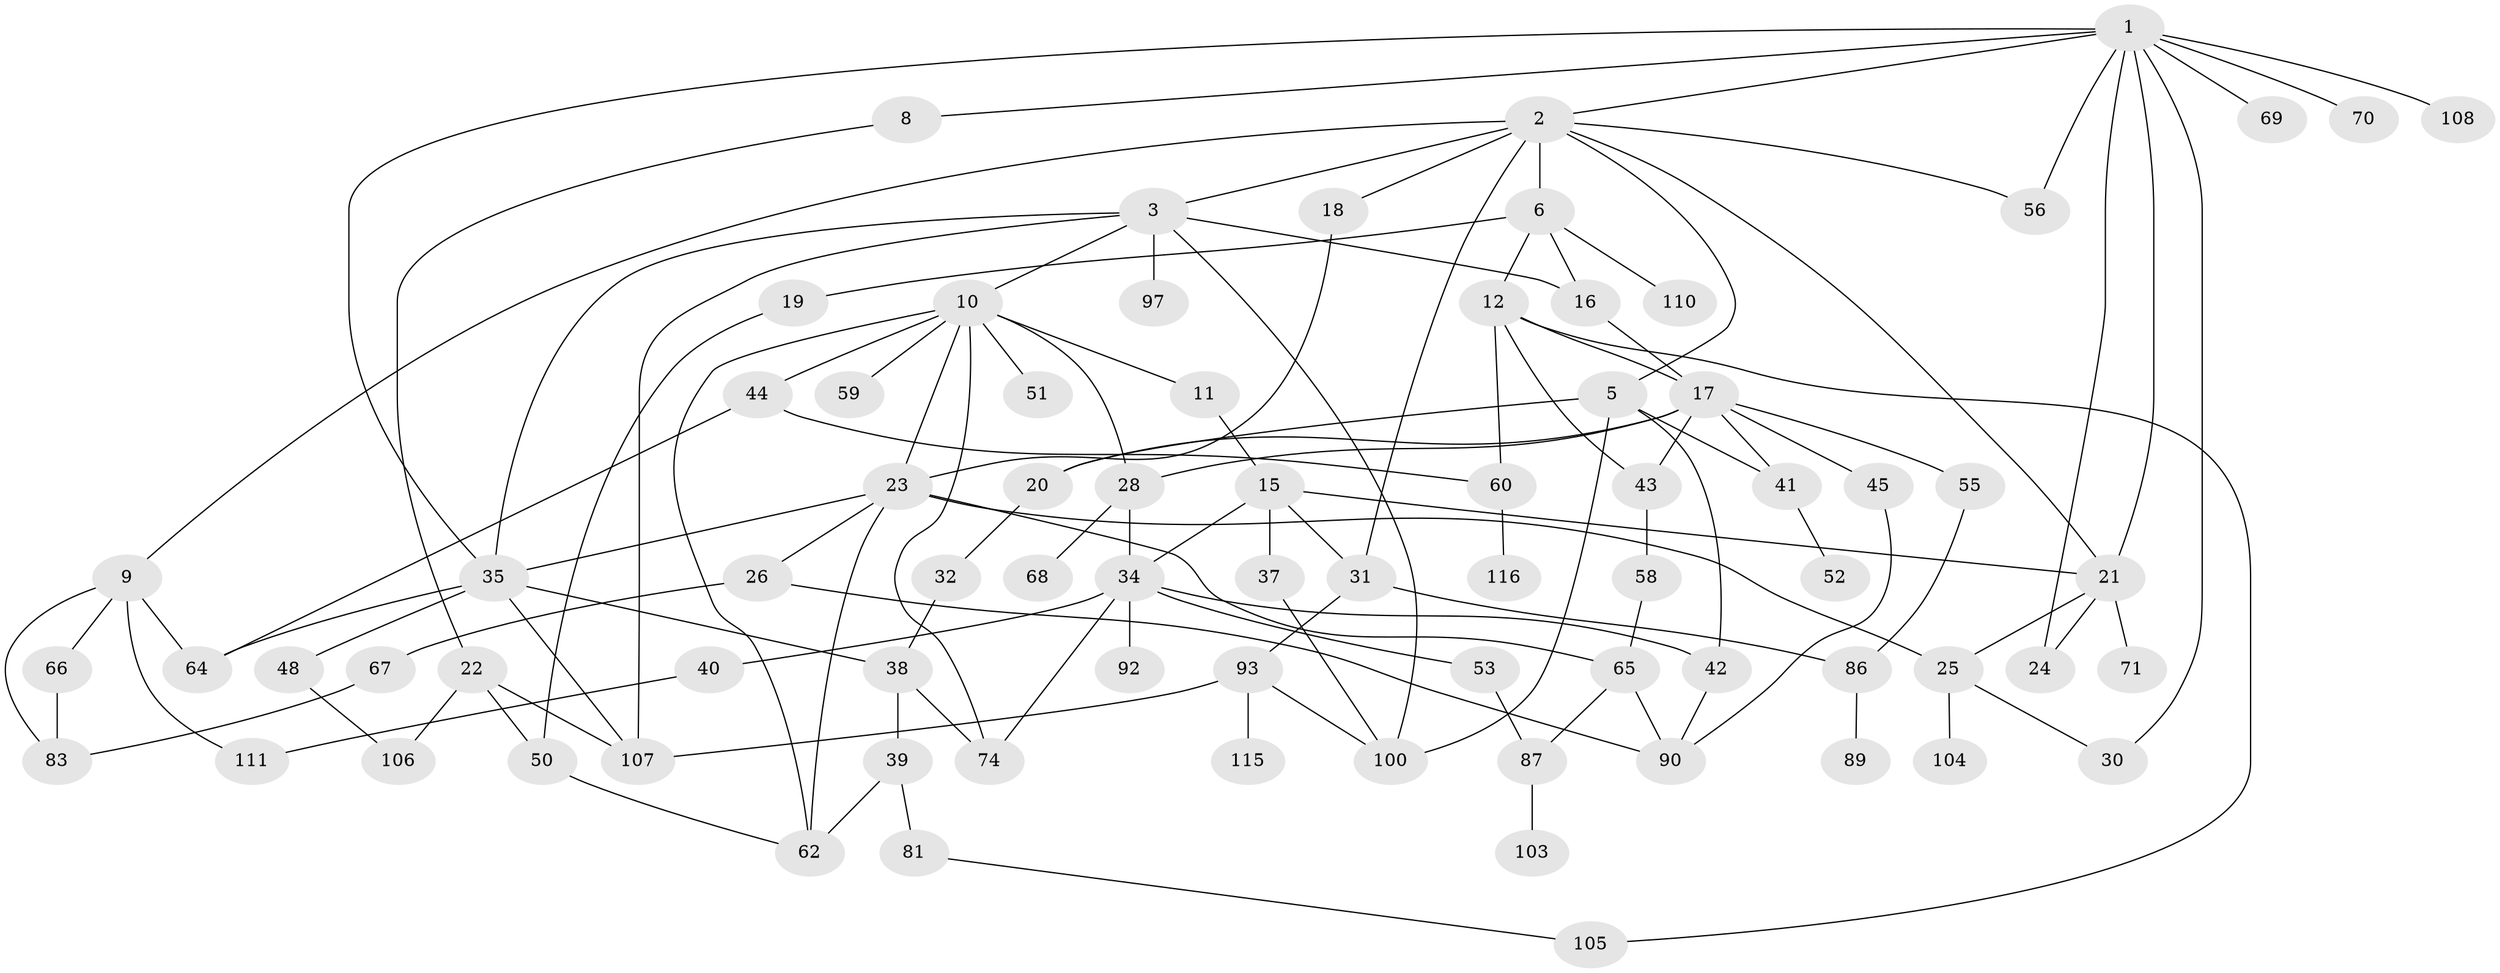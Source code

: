 // Generated by graph-tools (version 1.1) at 2025/23/03/03/25 07:23:31]
// undirected, 77 vertices, 121 edges
graph export_dot {
graph [start="1"]
  node [color=gray90,style=filled];
  1 [super="+27"];
  2 [super="+4"];
  3 [super="+7"];
  5 [super="+14"];
  6 [super="+33"];
  8;
  9 [super="+57"];
  10 [super="+13"];
  11 [super="+91"];
  12;
  15 [super="+84"];
  16 [super="+94"];
  17 [super="+114"];
  18 [super="+61"];
  19 [super="+76"];
  20 [super="+77"];
  21;
  22 [super="+49"];
  23 [super="+73"];
  24;
  25 [super="+46"];
  26 [super="+29"];
  28 [super="+63"];
  30;
  31 [super="+54"];
  32;
  34 [super="+47"];
  35 [super="+36"];
  37;
  38 [super="+79"];
  39;
  40;
  41;
  42 [super="+72"];
  43;
  44 [super="+95"];
  45;
  48 [super="+78"];
  50;
  51;
  52 [super="+80"];
  53 [super="+75"];
  55;
  56;
  58;
  59;
  60 [super="+96"];
  62 [super="+85"];
  64;
  65 [super="+117"];
  66;
  67;
  68;
  69;
  70 [super="+98"];
  71 [super="+88"];
  74 [super="+101"];
  81 [super="+82"];
  83 [super="+109"];
  86;
  87;
  89;
  90 [super="+99"];
  92;
  93;
  97;
  100 [super="+102"];
  103;
  104;
  105;
  106 [super="+112"];
  107 [super="+113"];
  108;
  110;
  111;
  115;
  116;
  1 -- 2;
  1 -- 8;
  1 -- 70;
  1 -- 108;
  1 -- 21;
  1 -- 69;
  1 -- 24;
  1 -- 56;
  1 -- 30;
  1 -- 35;
  2 -- 3;
  2 -- 18;
  2 -- 5;
  2 -- 6;
  2 -- 21;
  2 -- 56;
  2 -- 9;
  2 -- 31;
  3 -- 100;
  3 -- 16;
  3 -- 107;
  3 -- 97;
  3 -- 10;
  3 -- 35;
  5 -- 42;
  5 -- 41;
  5 -- 20;
  5 -- 100;
  6 -- 12;
  6 -- 16;
  6 -- 19;
  6 -- 110;
  8 -- 22;
  9 -- 64;
  9 -- 83;
  9 -- 111;
  9 -- 66;
  10 -- 11;
  10 -- 23;
  10 -- 28;
  10 -- 44;
  10 -- 51;
  10 -- 74;
  10 -- 59;
  10 -- 62;
  11 -- 15;
  12 -- 17;
  12 -- 43;
  12 -- 105;
  12 -- 60;
  15 -- 21;
  15 -- 31;
  15 -- 34;
  15 -- 37;
  16 -- 17;
  17 -- 45;
  17 -- 55;
  17 -- 43;
  17 -- 41;
  17 -- 28;
  17 -- 20;
  18 -- 23;
  19 -- 50;
  20 -- 32;
  21 -- 24;
  21 -- 71;
  21 -- 25;
  22 -- 50;
  22 -- 106;
  22 -- 107;
  23 -- 25;
  23 -- 26;
  23 -- 65 [weight=2];
  23 -- 35;
  23 -- 62;
  25 -- 104;
  25 -- 30;
  26 -- 67;
  26 -- 90;
  28 -- 68;
  28 -- 34;
  31 -- 93;
  31 -- 86;
  32 -- 38;
  34 -- 40;
  34 -- 53;
  34 -- 74;
  34 -- 42;
  34 -- 92;
  35 -- 48;
  35 -- 64;
  35 -- 107;
  35 -- 38;
  37 -- 100;
  38 -- 39;
  38 -- 74;
  39 -- 81;
  39 -- 62;
  40 -- 111;
  41 -- 52;
  42 -- 90;
  43 -- 58;
  44 -- 60;
  44 -- 64;
  45 -- 90;
  48 -- 106;
  50 -- 62;
  53 -- 87;
  55 -- 86;
  58 -- 65;
  60 -- 116;
  65 -- 87;
  65 -- 90;
  66 -- 83;
  67 -- 83;
  81 -- 105;
  86 -- 89;
  87 -- 103;
  93 -- 115;
  93 -- 107;
  93 -- 100;
}
